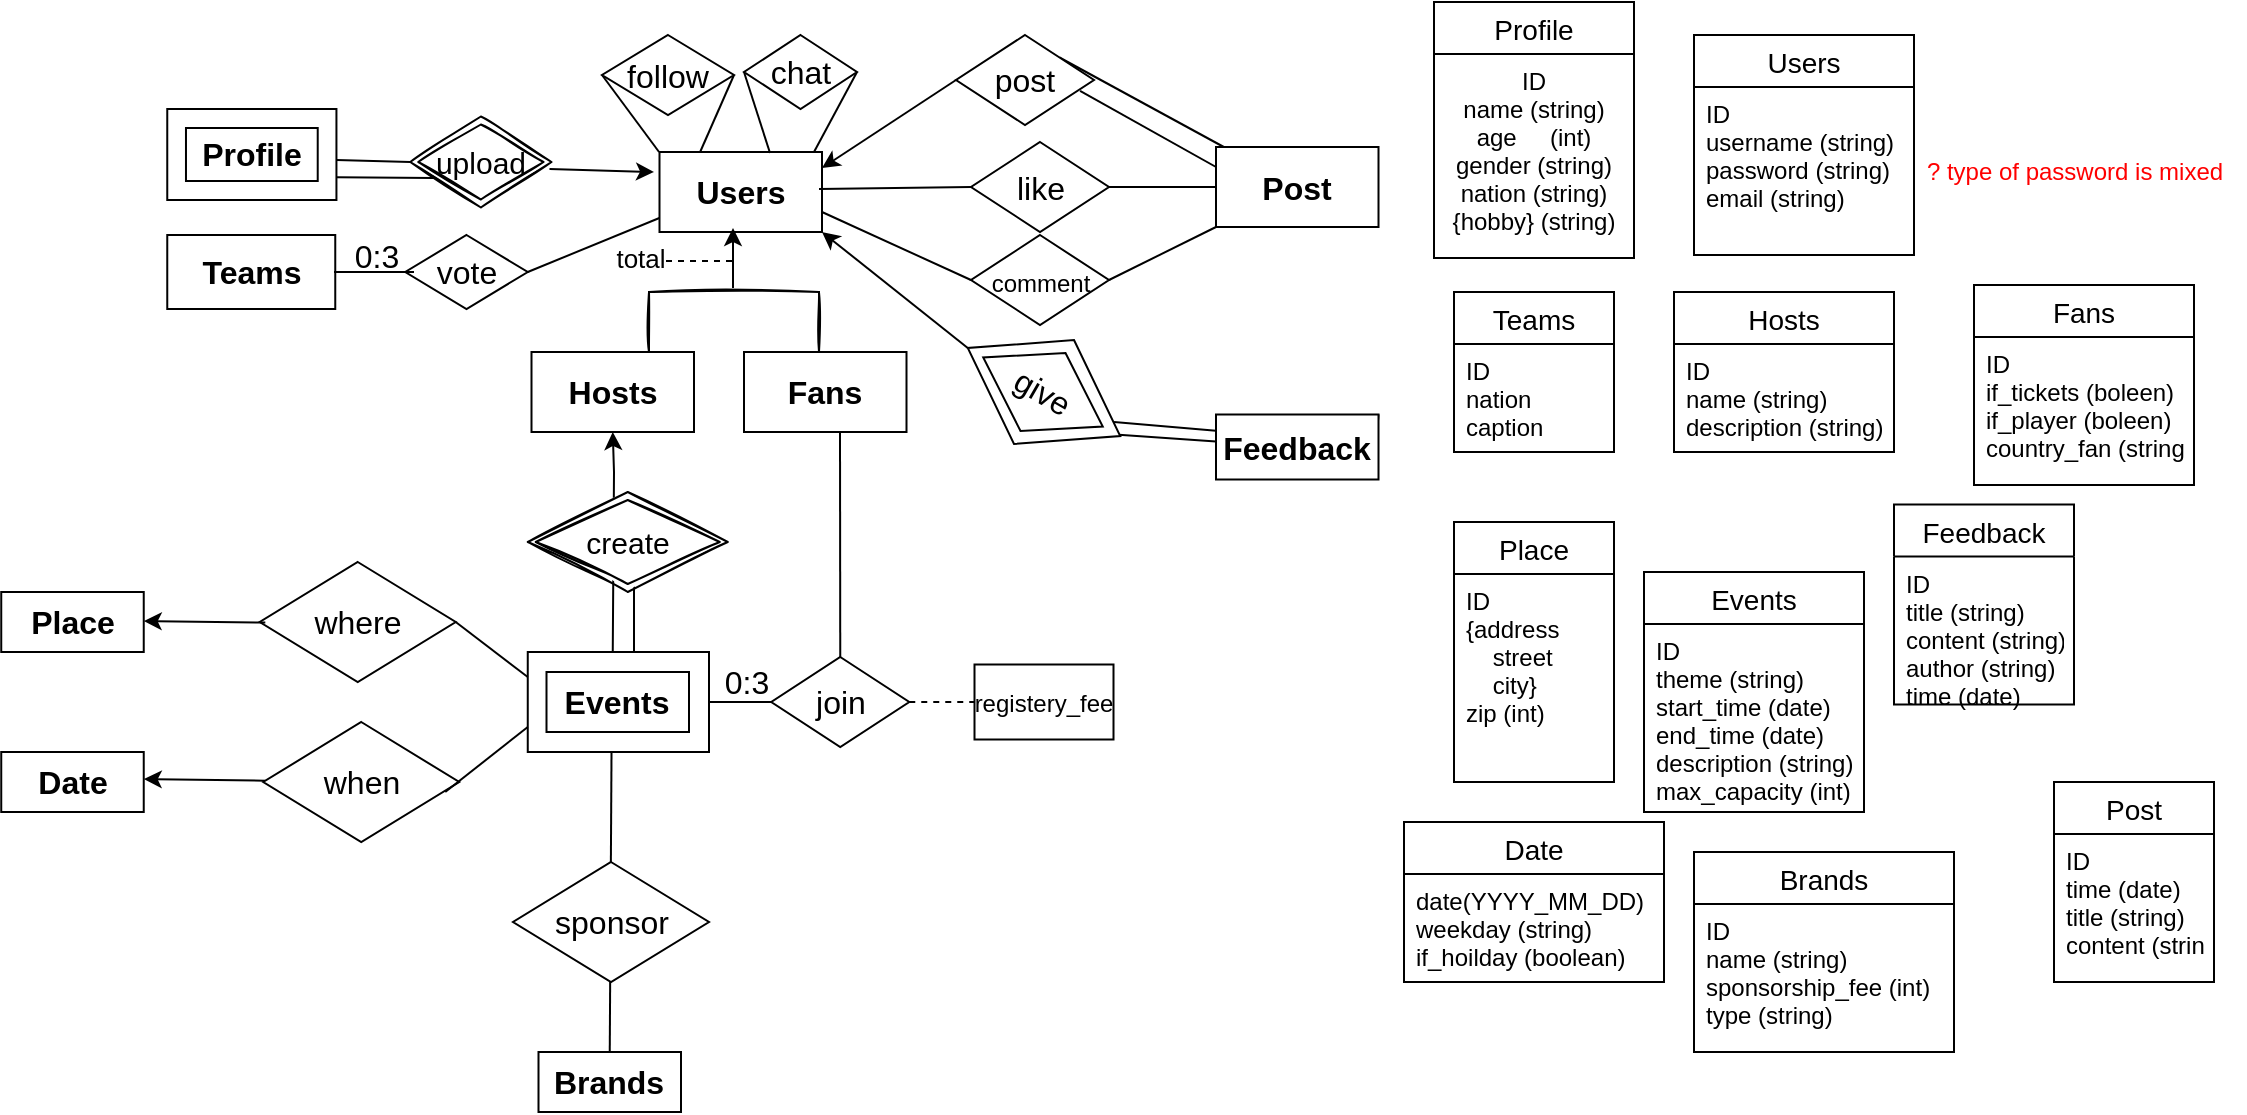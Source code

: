 <mxfile version="20.3.2" type="github">
  <diagram id="R2lEEEUBdFMjLlhIrx00" name="Page-1">
    <mxGraphModel dx="2457" dy="1591" grid="1" gridSize="10" guides="1" tooltips="1" connect="1" arrows="1" fold="1" page="1" pageScale="1" pageWidth="850" pageHeight="1100" math="0" shadow="0" extFonts="Permanent Marker^https://fonts.googleapis.com/css?family=Permanent+Marker">
      <root>
        <mxCell id="0" />
        <mxCell id="1" parent="0" />
        <mxCell id="sm-JpirICVqM3WR0F_5m-149" value="" style="endArrow=none;html=1;rounded=0;fontSize=16;exitX=0.934;exitY=0.536;exitDx=0;exitDy=0;exitPerimeter=0;" edge="1" parent="1" source="sm-JpirICVqM3WR0F_5m-153" target="sm-JpirICVqM3WR0F_5m-120">
          <mxGeometry width="50" height="50" relative="1" as="geometry">
            <mxPoint x="-1065.75" y="-185" as="sourcePoint" />
            <mxPoint x="-971.25" y="-183.75" as="targetPoint" />
          </mxGeometry>
        </mxCell>
        <mxCell id="sm-JpirICVqM3WR0F_5m-163" value="" style="endArrow=none;html=1;rounded=0;fontSize=16;entryX=0;entryY=0.75;entryDx=0;entryDy=0;exitX=0.5;exitY=0;exitDx=0;exitDy=0;" edge="1" parent="1" source="sm-JpirICVqM3WR0F_5m-106">
          <mxGeometry width="50" height="50" relative="1" as="geometry">
            <mxPoint x="-1382.5" y="-17.5" as="sourcePoint" />
            <mxPoint x="-1341.24" y="-50" as="targetPoint" />
          </mxGeometry>
        </mxCell>
        <mxCell id="sm-JpirICVqM3WR0F_5m-161" value="" style="endArrow=classic;html=1;rounded=0;fontSize=16;entryX=0.5;entryY=1;entryDx=0;entryDy=0;" edge="1" parent="1" source="sm-JpirICVqM3WR0F_5m-99">
          <mxGeometry width="50" height="50" relative="1" as="geometry">
            <mxPoint x="-1513.655" y="-33.567" as="sourcePoint" />
            <mxPoint x="-1575.135" y="-36.44" as="targetPoint" />
          </mxGeometry>
        </mxCell>
        <mxCell id="sm-JpirICVqM3WR0F_5m-157" value="" style="endArrow=none;html=1;rounded=0;fontSize=16;entryX=0.5;entryY=0;entryDx=0;entryDy=0;" edge="1" parent="1" target="sm-JpirICVqM3WR0F_5m-97">
          <mxGeometry width="50" height="50" relative="1" as="geometry">
            <mxPoint x="-1227" y="-212" as="sourcePoint" />
            <mxPoint x="-1229.503" y="-130.0" as="targetPoint" />
          </mxGeometry>
        </mxCell>
        <mxCell id="sm-JpirICVqM3WR0F_5m-156" value="" style="endArrow=none;html=1;rounded=0;fontSize=16;" edge="1" parent="1" source="sm-JpirICVqM3WR0F_5m-95">
          <mxGeometry width="50" height="50" relative="1" as="geometry">
            <mxPoint x="-1293.5" y="-80" as="sourcePoint" />
            <mxPoint x="-1240" y="-75" as="targetPoint" />
          </mxGeometry>
        </mxCell>
        <mxCell id="sm-JpirICVqM3WR0F_5m-155" value="" style="endArrow=none;html=1;rounded=0;fontSize=16;entryX=0.614;entryY=1.083;entryDx=0;entryDy=0;entryPerimeter=0;" edge="1" parent="1" target="sm-JpirICVqM3WR0F_5m-95">
          <mxGeometry width="50" height="50" relative="1" as="geometry">
            <mxPoint x="-1330" y="-140" as="sourcePoint" />
            <mxPoint x="-1249.25" y="-180" as="targetPoint" />
          </mxGeometry>
        </mxCell>
        <mxCell id="sm-JpirICVqM3WR0F_5m-154" value="" style="endArrow=classic;html=1;rounded=0;fontSize=16;exitX=0.469;exitY=0;exitDx=0;exitDy=0;entryX=0.5;entryY=1;entryDx=0;entryDy=0;exitPerimeter=0;" edge="1" parent="1" source="sm-JpirICVqM3WR0F_5m-96" target="sm-JpirICVqM3WR0F_5m-92">
          <mxGeometry width="50" height="50" relative="1" as="geometry">
            <mxPoint x="-1236" y="-117.5" as="sourcePoint" />
            <mxPoint x="-1349" y="-210" as="targetPoint" />
            <Array as="points">
              <mxPoint x="-1340" y="-190" />
            </Array>
          </mxGeometry>
        </mxCell>
        <mxCell id="sm-JpirICVqM3WR0F_5m-152" value="" style="endArrow=classic;html=1;rounded=0;fontSize=16;exitX=0;exitY=0.5;exitDx=0;exitDy=0;entryX=1;entryY=1;entryDx=0;entryDy=0;" edge="1" parent="1" source="sm-JpirICVqM3WR0F_5m-153" target="sm-JpirICVqM3WR0F_5m-85">
          <mxGeometry width="50" height="50" relative="1" as="geometry">
            <mxPoint x="-1120" y="-217" as="sourcePoint" />
            <mxPoint x="-1240" y="-310" as="targetPoint" />
          </mxGeometry>
        </mxCell>
        <mxCell id="sm-JpirICVqM3WR0F_5m-151" value="" style="endArrow=none;html=1;rounded=0;fontSize=16;entryX=0;entryY=0.25;entryDx=0;entryDy=0;exitX=1;exitY=0;exitDx=0;exitDy=0;startArrow=none;" edge="1" parent="1" source="sm-JpirICVqM3WR0F_5m-120">
          <mxGeometry width="50" height="50" relative="1" as="geometry">
            <mxPoint x="-1054.5" y="-190" as="sourcePoint" />
            <mxPoint x="-960" y="-188.75" as="targetPoint" />
          </mxGeometry>
        </mxCell>
        <mxCell id="sm-JpirICVqM3WR0F_5m-153" value="" style="shape=rhombus;perimeter=rhombusPerimeter;whiteSpace=wrap;html=1;align=center;fontSize=16;rotation=30;" vertex="1" parent="1">
          <mxGeometry x="-1169" y="-260" width="88" height="60" as="geometry" />
        </mxCell>
        <mxCell id="sm-JpirICVqM3WR0F_5m-147" value="" style="endArrow=none;html=1;rounded=0;fontSize=16;entryX=0;entryY=1;entryDx=0;entryDy=0;exitX=1;exitY=0.5;exitDx=0;exitDy=0;" edge="1" parent="1" source="sm-JpirICVqM3WR0F_5m-118" target="sm-JpirICVqM3WR0F_5m-114">
          <mxGeometry width="50" height="50" relative="1" as="geometry">
            <mxPoint x="-1060" y="-270" as="sourcePoint" />
            <mxPoint x="-930" y="-237.5" as="targetPoint" />
          </mxGeometry>
        </mxCell>
        <mxCell id="sm-JpirICVqM3WR0F_5m-139" value="" style="endArrow=none;html=1;rounded=0;fontSize=16;exitX=1;exitY=0;exitDx=0;exitDy=0;" edge="1" parent="1" source="sm-JpirICVqM3WR0F_5m-116" target="sm-JpirICVqM3WR0F_5m-114">
          <mxGeometry width="50" height="50" relative="1" as="geometry">
            <mxPoint x="-1010.0" y="-420" as="sourcePoint" />
            <mxPoint x="-936.88" y="-450" as="targetPoint" />
          </mxGeometry>
        </mxCell>
        <mxCell id="sm-JpirICVqM3WR0F_5m-140" value="" style="endArrow=none;html=1;rounded=0;fontSize=16;entryX=0;entryY=0.25;entryDx=0;entryDy=0;exitX=0.899;exitY=0.622;exitDx=0;exitDy=0;exitPerimeter=0;" edge="1" parent="1" source="sm-JpirICVqM3WR0F_5m-116" target="sm-JpirICVqM3WR0F_5m-114">
          <mxGeometry width="50" height="50" relative="1" as="geometry">
            <mxPoint x="-1060" y="-380" as="sourcePoint" />
            <mxPoint x="-935.525" y="-320.99" as="targetPoint" />
          </mxGeometry>
        </mxCell>
        <mxCell id="sm-JpirICVqM3WR0F_5m-127" value="" style="endArrow=none;html=1;rounded=0;exitX=1;exitY=0.5;exitDx=0;exitDy=0;entryX=0.25;entryY=0;entryDx=0;entryDy=0;" edge="1" parent="1" source="sm-JpirICVqM3WR0F_5m-115" target="sm-JpirICVqM3WR0F_5m-85">
          <mxGeometry relative="1" as="geometry">
            <mxPoint x="-1336" y="-392" as="sourcePoint" />
            <mxPoint x="-1290" y="-340" as="targetPoint" />
            <Array as="points" />
          </mxGeometry>
        </mxCell>
        <mxCell id="sm-JpirICVqM3WR0F_5m-123" value="" style="endArrow=none;html=1;rounded=0;fontSize=16;exitX=1;exitY=0.5;exitDx=0;exitDy=0;" edge="1" parent="1" source="sm-JpirICVqM3WR0F_5m-110">
          <mxGeometry width="50" height="50" relative="1" as="geometry">
            <mxPoint x="-1400" y="-290" as="sourcePoint" />
            <mxPoint x="-1310" y="-320" as="targetPoint" />
          </mxGeometry>
        </mxCell>
        <mxCell id="sm-JpirICVqM3WR0F_5m-112" value="" style="rounded=0;whiteSpace=wrap;html=1;" vertex="1" parent="1">
          <mxGeometry x="-1563.37" y="-371.5" width="84.59" height="45.5" as="geometry" />
        </mxCell>
        <mxCell id="sm-JpirICVqM3WR0F_5m-96" value="" style="rounded=0;whiteSpace=wrap;html=1;" vertex="1" parent="1">
          <mxGeometry x="-1383.12" y="-100" width="90.62" height="50" as="geometry" />
        </mxCell>
        <mxCell id="sm-JpirICVqM3WR0F_5m-69" value="" style="resizable=0;html=1;align=right;verticalAlign=bottom;rounded=0;glass=0;sketch=1;fontSize=17;" connectable="0" vertex="1" parent="1">
          <mxGeometry x="-1332.0" y="-296.996" as="geometry" />
        </mxCell>
        <mxCell id="sm-JpirICVqM3WR0F_5m-84" value="" style="endArrow=none;html=1;rounded=0;entryX=0.917;entryY=0;entryDx=0;entryDy=0;entryPerimeter=0;exitX=0;exitY=0.5;exitDx=0;exitDy=0;" edge="1" parent="1" source="sm-JpirICVqM3WR0F_5m-115">
          <mxGeometry relative="1" as="geometry">
            <mxPoint x="-1317.5" y="-409.5" as="sourcePoint" />
            <mxPoint x="-1317.47" y="-350" as="targetPoint" />
          </mxGeometry>
        </mxCell>
        <mxCell id="sm-JpirICVqM3WR0F_5m-85" value="&lt;font style=&quot;font-size: 16px;&quot;&gt;&lt;b&gt;Users&lt;/b&gt;&lt;/font&gt;" style="rounded=0;whiteSpace=wrap;html=1;" vertex="1" parent="1">
          <mxGeometry x="-1317.25" y="-350" width="81.25" height="40" as="geometry" />
        </mxCell>
        <mxCell id="sm-JpirICVqM3WR0F_5m-87" value="" style="endArrow=none;html=1;rounded=0;entryX=0.68;entryY=0.013;entryDx=0;entryDy=0;startArrow=none;exitX=0;exitY=0.5;exitDx=0;exitDy=0;entryPerimeter=0;" edge="1" parent="1" source="sm-JpirICVqM3WR0F_5m-109" target="sm-JpirICVqM3WR0F_5m-85">
          <mxGeometry relative="1" as="geometry">
            <mxPoint x="-1237.5" y="-409.5" as="sourcePoint" />
            <mxPoint x="-1237.47" y="-350" as="targetPoint" />
          </mxGeometry>
        </mxCell>
        <mxCell id="sm-JpirICVqM3WR0F_5m-88" value="" style="shape=partialRectangle;whiteSpace=wrap;html=1;bottom=1;right=1;left=1;top=0;fillColor=none;routingCenterX=-0.5;rounded=0;glass=0;sketch=1;fontSize=12;rotation=-180;" vertex="1" parent="1">
          <mxGeometry x="-1322.5" y="-280" width="85" height="30" as="geometry" />
        </mxCell>
        <mxCell id="sm-JpirICVqM3WR0F_5m-91" value="" style="endArrow=classic;html=1;rounded=0;fontSize=16;" edge="1" parent="1">
          <mxGeometry width="50" height="50" relative="1" as="geometry">
            <mxPoint x="-1280.5" y="-282" as="sourcePoint" />
            <mxPoint x="-1280.5" y="-312" as="targetPoint" />
          </mxGeometry>
        </mxCell>
        <mxCell id="sm-JpirICVqM3WR0F_5m-92" value="&lt;font style=&quot;font-size: 16px;&quot;&gt;&lt;b&gt;Hosts&lt;/b&gt;&lt;/font&gt;" style="rounded=0;whiteSpace=wrap;html=1;" vertex="1" parent="1">
          <mxGeometry x="-1381.25" y="-250" width="81.25" height="40" as="geometry" />
        </mxCell>
        <mxCell id="sm-JpirICVqM3WR0F_5m-93" value="&lt;font style=&quot;font-size: 16px;&quot;&gt;&lt;b&gt;Fans&lt;/b&gt;&lt;/font&gt;" style="rounded=0;whiteSpace=wrap;html=1;" vertex="1" parent="1">
          <mxGeometry x="-1275" y="-250" width="81.25" height="40" as="geometry" />
        </mxCell>
        <mxCell id="sm-JpirICVqM3WR0F_5m-94" value="create" style="shape=rhombus;double=1;perimeter=rhombusPerimeter;whiteSpace=wrap;html=1;align=center;rounded=0;glass=0;sketch=1;fontSize=15;" vertex="1" parent="1">
          <mxGeometry x="-1383.12" y="-180" width="100" height="50" as="geometry" />
        </mxCell>
        <mxCell id="sm-JpirICVqM3WR0F_5m-95" value="&lt;font style=&quot;font-size: 16px;&quot;&gt;&lt;b&gt;Events&lt;/b&gt;&lt;/font&gt;" style="rounded=0;whiteSpace=wrap;html=1;" vertex="1" parent="1">
          <mxGeometry x="-1373.75" y="-90" width="71.25" height="30" as="geometry" />
        </mxCell>
        <mxCell id="sm-JpirICVqM3WR0F_5m-97" value="join" style="shape=rhombus;perimeter=rhombusPerimeter;whiteSpace=wrap;html=1;align=center;fontSize=16;" vertex="1" parent="1">
          <mxGeometry x="-1261.37" y="-97.5" width="69" height="45" as="geometry" />
        </mxCell>
        <mxCell id="sm-JpirICVqM3WR0F_5m-99" value="when" style="shape=rhombus;perimeter=rhombusPerimeter;whiteSpace=wrap;html=1;align=center;fontSize=16;" vertex="1" parent="1">
          <mxGeometry x="-1515.38" y="-65" width="98" height="60" as="geometry" />
        </mxCell>
        <mxCell id="sm-JpirICVqM3WR0F_5m-100" value="where&lt;span style=&quot;color: rgba(0, 0, 0, 0); font-family: monospace; font-size: 0px; text-align: start;&quot;&gt;%3CmxGraphModel%3E%3Croot%3E%3CmxCell%20id%3D%220%22%2F%3E%3CmxCell%20id%3D%221%22%20parent%3D%220%22%2F%3E%3CmxCell%20id%3D%222%22%20value%3D%22%26lt%3Bfont%20style%3D%26quot%3Bfont-size%3A%2016px%3B%26quot%3B%26gt%3B%26lt%3Bb%26gt%3BHosts%26lt%3B%2Fb%26gt%3B%26lt%3B%2Ffont%26gt%3B%22%20style%3D%22rounded%3D0%3BwhiteSpace%3Dwrap%3Bhtml%3D1%3B%22%20vertex%3D%221%22%20parent%3D%221%22%3E%3CmxGeometry%20x%3D%22-1381.25%22%20y%3D%22-250%22%20width%3D%2281.25%22%20height%3D%2240%22%20as%3D%22geometry%22%2F%3E%3C%2FmxCell%3E%3C%2Froot%3E%3C%2FmxGraphModel%3E&lt;/span&gt;" style="shape=rhombus;perimeter=rhombusPerimeter;whiteSpace=wrap;html=1;align=center;fontSize=16;" vertex="1" parent="1">
          <mxGeometry x="-1517.13" y="-145" width="98" height="60" as="geometry" />
        </mxCell>
        <mxCell id="sm-JpirICVqM3WR0F_5m-101" value="&lt;font style=&quot;font-size: 16px;&quot;&gt;&lt;b&gt;Place&lt;/b&gt;&lt;/font&gt;" style="rounded=0;whiteSpace=wrap;html=1;" vertex="1" parent="1">
          <mxGeometry x="-1646.38" y="-130" width="71.25" height="30" as="geometry" />
        </mxCell>
        <mxCell id="sm-JpirICVqM3WR0F_5m-102" value="&lt;span style=&quot;font-size: 16px;&quot;&gt;&lt;b&gt;Date&lt;/b&gt;&lt;/span&gt;" style="rounded=0;whiteSpace=wrap;html=1;" vertex="1" parent="1">
          <mxGeometry x="-1646.38" y="-50" width="71.25" height="30" as="geometry" />
        </mxCell>
        <mxCell id="sm-JpirICVqM3WR0F_5m-105" value="sponsor" style="shape=rhombus;perimeter=rhombusPerimeter;whiteSpace=wrap;html=1;align=center;fontSize=16;" vertex="1" parent="1">
          <mxGeometry x="-1390.5" y="5" width="98" height="60" as="geometry" />
        </mxCell>
        <mxCell id="sm-JpirICVqM3WR0F_5m-106" value="&lt;span style=&quot;font-size: 16px;&quot;&gt;&lt;b&gt;Brands&lt;/b&gt;&lt;/span&gt;" style="rounded=0;whiteSpace=wrap;html=1;" vertex="1" parent="1">
          <mxGeometry x="-1377.75" y="100" width="71.25" height="30" as="geometry" />
        </mxCell>
        <mxCell id="sm-JpirICVqM3WR0F_5m-107" value="0:3" style="text;html=1;align=center;verticalAlign=middle;resizable=0;points=[];autosize=1;strokeColor=none;fillColor=none;fontSize=16;" vertex="1" parent="1">
          <mxGeometry x="-1299.5" y="-100" width="50" height="30" as="geometry" />
        </mxCell>
        <mxCell id="sm-JpirICVqM3WR0F_5m-108" value="upload" style="shape=rhombus;double=1;perimeter=rhombusPerimeter;whiteSpace=wrap;html=1;align=center;rounded=0;glass=0;sketch=1;fontSize=15;" vertex="1" parent="1">
          <mxGeometry x="-1441.87" y="-367.75" width="70.62" height="45.5" as="geometry" />
        </mxCell>
        <mxCell id="sm-JpirICVqM3WR0F_5m-110" value="vote" style="shape=rhombus;perimeter=rhombusPerimeter;whiteSpace=wrap;html=1;align=center;fontSize=16;" vertex="1" parent="1">
          <mxGeometry x="-1444.37" y="-308.5" width="61.25" height="37" as="geometry" />
        </mxCell>
        <mxCell id="sm-JpirICVqM3WR0F_5m-111" value="&lt;span style=&quot;font-size: 16px;&quot;&gt;&lt;b&gt;Profile&lt;/b&gt;&lt;/span&gt;" style="rounded=0;whiteSpace=wrap;html=1;" vertex="1" parent="1">
          <mxGeometry x="-1554.01" y="-362" width="65.87" height="26.5" as="geometry" />
        </mxCell>
        <mxCell id="sm-JpirICVqM3WR0F_5m-113" value="&lt;font size=&quot;1&quot; style=&quot;&quot;&gt;&lt;b style=&quot;font-size: 16px;&quot;&gt;Teams&lt;/b&gt;&lt;/font&gt;" style="rounded=0;whiteSpace=wrap;html=1;" vertex="1" parent="1">
          <mxGeometry x="-1563.37" y="-308.5" width="84" height="37" as="geometry" />
        </mxCell>
        <mxCell id="sm-JpirICVqM3WR0F_5m-114" value="&lt;font style=&quot;font-size: 16px;&quot;&gt;&lt;b&gt;Post&lt;/b&gt;&lt;/font&gt;" style="rounded=0;whiteSpace=wrap;html=1;" vertex="1" parent="1">
          <mxGeometry x="-1039" y="-352.5" width="81.25" height="40" as="geometry" />
        </mxCell>
        <mxCell id="sm-JpirICVqM3WR0F_5m-115" value="follow" style="shape=rhombus;perimeter=rhombusPerimeter;whiteSpace=wrap;html=1;align=center;fontSize=16;" vertex="1" parent="1">
          <mxGeometry x="-1346" y="-408.5" width="66" height="40" as="geometry" />
        </mxCell>
        <mxCell id="sm-JpirICVqM3WR0F_5m-116" value="post" style="shape=rhombus;perimeter=rhombusPerimeter;whiteSpace=wrap;html=1;align=center;fontSize=16;" vertex="1" parent="1">
          <mxGeometry x="-1169" y="-408.5" width="69" height="45" as="geometry" />
        </mxCell>
        <mxCell id="sm-JpirICVqM3WR0F_5m-117" value="like" style="shape=rhombus;perimeter=rhombusPerimeter;whiteSpace=wrap;html=1;align=center;fontSize=16;" vertex="1" parent="1">
          <mxGeometry x="-1161.5" y="-355" width="69" height="45" as="geometry" />
        </mxCell>
        <mxCell id="sm-JpirICVqM3WR0F_5m-118" value="&lt;font style=&quot;font-size: 12px;&quot;&gt;comment&lt;/font&gt;" style="shape=rhombus;perimeter=rhombusPerimeter;whiteSpace=wrap;html=1;align=center;fontSize=16;" vertex="1" parent="1">
          <mxGeometry x="-1161.5" y="-308.5" width="69" height="45" as="geometry" />
        </mxCell>
        <mxCell id="sm-JpirICVqM3WR0F_5m-119" value="give" style="shape=rhombus;perimeter=rhombusPerimeter;whiteSpace=wrap;html=1;align=center;fontSize=16;rotation=30;" vertex="1" parent="1">
          <mxGeometry x="-1160" y="-252.5" width="69" height="45" as="geometry" />
        </mxCell>
        <mxCell id="sm-JpirICVqM3WR0F_5m-122" value="0:3" style="text;html=1;align=center;verticalAlign=middle;resizable=0;points=[];autosize=1;strokeColor=none;fillColor=none;fontSize=16;" vertex="1" parent="1">
          <mxGeometry x="-1484.37" y="-313.5" width="50" height="30" as="geometry" />
        </mxCell>
        <mxCell id="sm-JpirICVqM3WR0F_5m-125" value="" style="endArrow=none;html=1;rounded=0;fontSize=16;exitX=1;exitY=0.5;exitDx=0;exitDy=0;" edge="1" parent="1" source="sm-JpirICVqM3WR0F_5m-109">
          <mxGeometry width="50" height="50" relative="1" as="geometry">
            <mxPoint x="-1393" y="-273.5" as="sourcePoint" />
            <mxPoint x="-1240" y="-350" as="targetPoint" />
          </mxGeometry>
        </mxCell>
        <mxCell id="sm-JpirICVqM3WR0F_5m-109" value="chat&lt;span style=&quot;color: rgba(0, 0, 0, 0); font-family: monospace; font-size: 0px; text-align: start;&quot;&gt;%3CmxGraphModel%3E%3Croot%3E%3CmxCell%20id%3D%220%22%2F%3E%3CmxCell%20id%3D%221%22%20parent%3D%220%22%2F%3E%3CmxCell%20id%3D%222%22%20value%3D%22where%26lt%3Bspan%20style%3D%26quot%3Bcolor%3A%20rgba(0%2C%200%2C%200%2C%200)%3B%20font-family%3A%20monospace%3B%20font-size%3A%200px%3B%20text-align%3A%20start%3B%26quot%3B%26gt%3B%253CmxGraphModel%253E%253Croot%253E%253CmxCell%2520id%253D%25220%2522%252F%253E%253CmxCell%2520id%253D%25221%2522%2520parent%253D%25220%2522%252F%253E%253CmxCell%2520id%253D%25222%2522%2520value%253D%2522%2526lt%253Bfont%2520style%253D%2526quot%253Bfont-size%253A%252016px%253B%2526quot%253B%2526gt%253B%2526lt%253Bb%2526gt%253BHosts%2526lt%253B%252Fb%2526gt%253B%2526lt%253B%252Ffont%2526gt%253B%2522%2520style%253D%2522rounded%253D0%253BwhiteSpace%253Dwrap%253Bhtml%253D1%253B%2522%2520vertex%253D%25221%2522%2520parent%253D%25221%2522%253E%253CmxGeometry%2520x%253D%2522-1381.25%2522%2520y%253D%2522-250%2522%2520width%253D%252281.25%2522%2520height%253D%252240%2522%2520as%253D%2522geometry%2522%252F%253E%253C%252FmxCell%253E%253C%252Froot%253E%253C%252FmxGraphModel%253E%26lt%3B%2Fspan%26gt%3B%22%20style%3D%22shape%3Drhombus%3Bperimeter%3DrhombusPerimeter%3BwhiteSpace%3Dwrap%3Bhtml%3D1%3Balign%3Dcenter%3BfontSize%3D16%3B%22%20vertex%3D%221%22%20parent%3D%221%22%3E%3CmxGeometry%20x%3D%22-1532.75%22%20y%3D%22-110%22%20width%3D%2298%22%20height%3D%2260%22%20as%3D%22geometry%22%2F%3E%3C%2FmxCell%3E%3C%2Froot%3E%3C%2FmxGraphModel%3E&lt;/span&gt;" style="shape=rhombus;perimeter=rhombusPerimeter;whiteSpace=wrap;html=1;align=center;fontSize=16;" vertex="1" parent="1">
          <mxGeometry x="-1275" y="-408.5" width="56.5" height="37" as="geometry" />
        </mxCell>
        <mxCell id="sm-JpirICVqM3WR0F_5m-131" value="" style="endArrow=none;html=1;rounded=0;fontSize=16;" edge="1" parent="1">
          <mxGeometry width="50" height="50" relative="1" as="geometry">
            <mxPoint x="-1440" y="-290" as="sourcePoint" />
            <mxPoint x="-1480" y="-290" as="targetPoint" />
          </mxGeometry>
        </mxCell>
        <mxCell id="sm-JpirICVqM3WR0F_5m-133" value="" style="endArrow=none;html=1;rounded=0;fontSize=16;exitX=1;exitY=0.5;exitDx=0;exitDy=0;entryX=0;entryY=0.5;entryDx=0;entryDy=0;" edge="1" parent="1" target="sm-JpirICVqM3WR0F_5m-108">
          <mxGeometry width="50" height="50" relative="1" as="geometry">
            <mxPoint x="-1478.78" y="-346" as="sourcePoint" />
            <mxPoint x="-1413.16" y="-345.5" as="targetPoint" />
          </mxGeometry>
        </mxCell>
        <mxCell id="sm-JpirICVqM3WR0F_5m-134" value="" style="endArrow=none;html=1;rounded=0;fontSize=16;exitX=1;exitY=0.75;exitDx=0;exitDy=0;" edge="1" parent="1" source="sm-JpirICVqM3WR0F_5m-112">
          <mxGeometry width="50" height="50" relative="1" as="geometry">
            <mxPoint x="-1468.78" y="-336" as="sourcePoint" />
            <mxPoint x="-1430" y="-337" as="targetPoint" />
          </mxGeometry>
        </mxCell>
        <mxCell id="sm-JpirICVqM3WR0F_5m-135" value="" style="endArrow=classic;html=1;rounded=0;fontSize=16;" edge="1" parent="1">
          <mxGeometry width="50" height="50" relative="1" as="geometry">
            <mxPoint x="-1372.25" y="-341.5" as="sourcePoint" />
            <mxPoint x="-1320" y="-340" as="targetPoint" />
          </mxGeometry>
        </mxCell>
        <mxCell id="sm-JpirICVqM3WR0F_5m-136" value="" style="endArrow=none;dashed=1;html=1;rounded=0;fontSize=16;" edge="1" parent="1">
          <mxGeometry width="50" height="50" relative="1" as="geometry">
            <mxPoint x="-1314" y="-295.5" as="sourcePoint" />
            <mxPoint x="-1279" y="-295.5" as="targetPoint" />
          </mxGeometry>
        </mxCell>
        <mxCell id="sm-JpirICVqM3WR0F_5m-137" value="&lt;font style=&quot;font-size: 13px;&quot;&gt;total&lt;/font&gt;" style="text;html=1;align=center;verticalAlign=middle;resizable=0;points=[];autosize=1;strokeColor=none;fillColor=none;fontSize=16;" vertex="1" parent="1">
          <mxGeometry x="-1352.5" y="-313.5" width="50" height="30" as="geometry" />
        </mxCell>
        <mxCell id="sm-JpirICVqM3WR0F_5m-138" value="" style="endArrow=classic;html=1;rounded=0;fontSize=16;exitX=0;exitY=0.5;exitDx=0;exitDy=0;" edge="1" parent="1" source="sm-JpirICVqM3WR0F_5m-116">
          <mxGeometry width="50" height="50" relative="1" as="geometry">
            <mxPoint x="-1236" y="-312" as="sourcePoint" />
            <mxPoint x="-1236" y="-342" as="targetPoint" />
          </mxGeometry>
        </mxCell>
        <mxCell id="sm-JpirICVqM3WR0F_5m-141" value="" style="endArrow=none;html=1;rounded=0;fontSize=16;exitX=1;exitY=0.5;exitDx=0;exitDy=0;entryX=0;entryY=0.5;entryDx=0;entryDy=0;" edge="1" parent="1" target="sm-JpirICVqM3WR0F_5m-117">
          <mxGeometry width="50" height="50" relative="1" as="geometry">
            <mxPoint x="-1237.5" y="-331.5" as="sourcePoint" />
            <mxPoint x="-1124.525" y="-275.98" as="targetPoint" />
          </mxGeometry>
        </mxCell>
        <mxCell id="sm-JpirICVqM3WR0F_5m-142" value="" style="endArrow=none;html=1;rounded=0;fontSize=16;exitX=1;exitY=0.5;exitDx=0;exitDy=0;entryX=0;entryY=0.5;entryDx=0;entryDy=0;" edge="1" parent="1" source="sm-JpirICVqM3WR0F_5m-117" target="sm-JpirICVqM3WR0F_5m-114">
          <mxGeometry width="50" height="50" relative="1" as="geometry">
            <mxPoint x="-1001" y="-354" as="sourcePoint" />
            <mxPoint x="-833.5" y="-376.5" as="targetPoint" />
          </mxGeometry>
        </mxCell>
        <mxCell id="sm-JpirICVqM3WR0F_5m-146" value="" style="endArrow=none;html=1;rounded=0;fontSize=16;exitX=1;exitY=0.75;exitDx=0;exitDy=0;entryX=0;entryY=0.5;entryDx=0;entryDy=0;" edge="1" parent="1" source="sm-JpirICVqM3WR0F_5m-85" target="sm-JpirICVqM3WR0F_5m-118">
          <mxGeometry width="50" height="50" relative="1" as="geometry">
            <mxPoint x="-1236" y="-315" as="sourcePoint" />
            <mxPoint x="-1120" y="-270" as="targetPoint" />
          </mxGeometry>
        </mxCell>
        <mxCell id="sm-JpirICVqM3WR0F_5m-158" value="" style="endArrow=none;html=1;rounded=0;fontSize=16;entryX=0;entryY=0.25;entryDx=0;entryDy=0;exitX=1;exitY=0.5;exitDx=0;exitDy=0;" edge="1" parent="1" source="sm-JpirICVqM3WR0F_5m-100" target="sm-JpirICVqM3WR0F_5m-96">
          <mxGeometry width="50" height="50" relative="1" as="geometry">
            <mxPoint x="-1419.13" y="-119.5" as="sourcePoint" />
            <mxPoint x="-1382.5" y="-77.5" as="targetPoint" />
          </mxGeometry>
        </mxCell>
        <mxCell id="sm-JpirICVqM3WR0F_5m-159" value="" style="endArrow=none;html=1;rounded=0;fontSize=16;entryX=0;entryY=0.75;entryDx=0;entryDy=0;" edge="1" parent="1" target="sm-JpirICVqM3WR0F_5m-96">
          <mxGeometry width="50" height="50" relative="1" as="geometry">
            <mxPoint x="-1424.38" y="-30" as="sourcePoint" />
            <mxPoint x="-1382.5" y="-52.5" as="targetPoint" />
          </mxGeometry>
        </mxCell>
        <mxCell id="sm-JpirICVqM3WR0F_5m-162" value="" style="endArrow=classic;html=1;rounded=0;fontSize=16;entryX=0.5;entryY=1;entryDx=0;entryDy=0;" edge="1" parent="1">
          <mxGeometry width="50" height="50" relative="1" as="geometry">
            <mxPoint x="-1514.343" y="-114.695" as="sourcePoint" />
            <mxPoint x="-1575.135" y="-115.5" as="targetPoint" />
          </mxGeometry>
        </mxCell>
        <mxCell id="sm-JpirICVqM3WR0F_5m-120" value="&lt;font style=&quot;font-size: 16px;&quot;&gt;&lt;b&gt;Feedback&lt;/b&gt;&lt;/font&gt;" style="rounded=0;whiteSpace=wrap;html=1;" vertex="1" parent="1">
          <mxGeometry x="-1039" y="-218.75" width="81.25" height="32.5" as="geometry" />
        </mxCell>
        <mxCell id="sm-JpirICVqM3WR0F_5m-214" value="" style="endArrow=none;html=1;rounded=0;fontSize=16;entryX=0;entryY=0.25;entryDx=0;entryDy=0;exitX=0.93;exitY=0.425;exitDx=0;exitDy=0;exitPerimeter=0;" edge="1" parent="1" source="sm-JpirICVqM3WR0F_5m-153" target="sm-JpirICVqM3WR0F_5m-120">
          <mxGeometry width="50" height="50" relative="1" as="geometry">
            <mxPoint x="-1054.5" y="-190" as="sourcePoint" />
            <mxPoint x="-960" y="-188.75" as="targetPoint" />
          </mxGeometry>
        </mxCell>
        <mxCell id="sm-JpirICVqM3WR0F_5m-217" value="Users" style="swimlane;fontStyle=0;childLayout=stackLayout;horizontal=1;startSize=26;horizontalStack=0;resizeParent=1;resizeParentMax=0;resizeLast=0;collapsible=1;marginBottom=0;align=center;fontSize=14;" vertex="1" parent="1">
          <mxGeometry x="-800" y="-408.5" width="110" height="110" as="geometry" />
        </mxCell>
        <mxCell id="sm-JpirICVqM3WR0F_5m-220" value="ID&#xa;username (string)&#xa;password (string)&#xa;email (string)&#xa;&#xa;&#xa;&#xa;&#xa;" style="text;strokeColor=none;fillColor=none;spacingLeft=4;spacingRight=4;overflow=hidden;rotatable=0;points=[[0,0.5],[1,0.5]];portConstraint=eastwest;fontSize=12;" vertex="1" parent="sm-JpirICVqM3WR0F_5m-217">
          <mxGeometry y="26" width="110" height="84" as="geometry" />
        </mxCell>
        <mxCell id="sm-JpirICVqM3WR0F_5m-221" value="Fans" style="swimlane;fontStyle=0;childLayout=stackLayout;horizontal=1;startSize=26;horizontalStack=0;resizeParent=1;resizeParentMax=0;resizeLast=0;collapsible=1;marginBottom=0;align=center;fontSize=14;" vertex="1" parent="1">
          <mxGeometry x="-660" y="-283.5" width="110" height="100" as="geometry" />
        </mxCell>
        <mxCell id="sm-JpirICVqM3WR0F_5m-222" value="ID&#xa;if_tickets (boleen)&#xa;if_player (boleen)&#xa;country_fan (string)&#xa;&#xa;" style="text;strokeColor=none;fillColor=none;spacingLeft=4;spacingRight=4;overflow=hidden;rotatable=0;points=[[0,0.5],[1,0.5]];portConstraint=eastwest;fontSize=12;" vertex="1" parent="sm-JpirICVqM3WR0F_5m-221">
          <mxGeometry y="26" width="110" height="74" as="geometry" />
        </mxCell>
        <mxCell id="sm-JpirICVqM3WR0F_5m-223" value="Hosts" style="swimlane;fontStyle=0;childLayout=stackLayout;horizontal=1;startSize=26;horizontalStack=0;resizeParent=1;resizeParentMax=0;resizeLast=0;collapsible=1;marginBottom=0;align=center;fontSize=14;" vertex="1" parent="1">
          <mxGeometry x="-810" y="-280" width="110" height="80" as="geometry" />
        </mxCell>
        <mxCell id="sm-JpirICVqM3WR0F_5m-256" value="ID&#xa;name (string)&#xa;description (string)&#xa; &#xa;" style="text;strokeColor=none;fillColor=none;spacingLeft=4;spacingRight=4;overflow=hidden;rotatable=0;points=[[0,0.5],[1,0.5]];portConstraint=eastwest;fontSize=12;" vertex="1" parent="sm-JpirICVqM3WR0F_5m-223">
          <mxGeometry y="26" width="110" height="54" as="geometry" />
        </mxCell>
        <mxCell id="sm-JpirICVqM3WR0F_5m-225" value="Events" style="swimlane;fontStyle=0;childLayout=stackLayout;horizontal=1;startSize=26;horizontalStack=0;resizeParent=1;resizeParentMax=0;resizeLast=0;collapsible=1;marginBottom=0;align=center;fontSize=14;" vertex="1" parent="1">
          <mxGeometry x="-825" y="-140" width="110" height="120" as="geometry" />
        </mxCell>
        <mxCell id="sm-JpirICVqM3WR0F_5m-226" value="ID&#xa;theme (string)&#xa;start_time (date)&#xa;end_time (date)&#xa;description (string)&#xa;max_capacity (int)&#xa;&#xa;" style="text;strokeColor=none;fillColor=none;spacingLeft=4;spacingRight=4;overflow=hidden;rotatable=0;points=[[0,0.5],[1,0.5]];portConstraint=eastwest;fontSize=12;" vertex="1" parent="sm-JpirICVqM3WR0F_5m-225">
          <mxGeometry y="26" width="110" height="94" as="geometry" />
        </mxCell>
        <mxCell id="sm-JpirICVqM3WR0F_5m-227" value="Brands" style="swimlane;fontStyle=0;childLayout=stackLayout;horizontal=1;startSize=26;horizontalStack=0;resizeParent=1;resizeParentMax=0;resizeLast=0;collapsible=1;marginBottom=0;align=center;fontSize=14;" vertex="1" parent="1">
          <mxGeometry x="-800" width="130" height="100" as="geometry" />
        </mxCell>
        <mxCell id="sm-JpirICVqM3WR0F_5m-228" value="ID&#xa;name (string)&#xa;sponsorship_fee (int)&#xa;type (string)&#xa;&#xa;" style="text;strokeColor=none;fillColor=none;spacingLeft=4;spacingRight=4;overflow=hidden;rotatable=0;points=[[0,0.5],[1,0.5]];portConstraint=eastwest;fontSize=12;" vertex="1" parent="sm-JpirICVqM3WR0F_5m-227">
          <mxGeometry y="26" width="130" height="74" as="geometry" />
        </mxCell>
        <mxCell id="sm-JpirICVqM3WR0F_5m-233" value="Post" style="swimlane;fontStyle=0;childLayout=stackLayout;horizontal=1;startSize=26;horizontalStack=0;resizeParent=1;resizeParentMax=0;resizeLast=0;collapsible=1;marginBottom=0;align=center;fontSize=14;" vertex="1" parent="1">
          <mxGeometry x="-620" y="-35" width="80" height="100" as="geometry" />
        </mxCell>
        <mxCell id="sm-JpirICVqM3WR0F_5m-234" value="ID&#xa;time (date)&#xa;title (string)&#xa;content (string)&#xa;&#xa;" style="text;strokeColor=none;fillColor=none;spacingLeft=4;spacingRight=4;overflow=hidden;rotatable=0;points=[[0,0.5],[1,0.5]];portConstraint=eastwest;fontSize=12;" vertex="1" parent="sm-JpirICVqM3WR0F_5m-233">
          <mxGeometry y="26" width="80" height="74" as="geometry" />
        </mxCell>
        <mxCell id="sm-JpirICVqM3WR0F_5m-237" value="Teams" style="swimlane;fontStyle=0;childLayout=stackLayout;horizontal=1;startSize=26;horizontalStack=0;resizeParent=1;resizeParentMax=0;resizeLast=0;collapsible=1;marginBottom=0;align=center;fontSize=14;" vertex="1" parent="1">
          <mxGeometry x="-920" y="-280" width="80" height="80" as="geometry" />
        </mxCell>
        <mxCell id="sm-JpirICVqM3WR0F_5m-238" value="ID&#xa;nation&#xa;caption&#xa;" style="text;strokeColor=none;fillColor=none;spacingLeft=4;spacingRight=4;overflow=hidden;rotatable=0;points=[[0,0.5],[1,0.5]];portConstraint=eastwest;fontSize=12;" vertex="1" parent="sm-JpirICVqM3WR0F_5m-237">
          <mxGeometry y="26" width="80" height="54" as="geometry" />
        </mxCell>
        <mxCell id="sm-JpirICVqM3WR0F_5m-239" value="Profile" style="swimlane;fontStyle=0;childLayout=stackLayout;horizontal=1;startSize=26;horizontalStack=0;resizeParent=1;resizeParentMax=0;resizeLast=0;collapsible=1;marginBottom=0;align=center;fontSize=14;" vertex="1" parent="1">
          <mxGeometry x="-930" y="-425" width="100" height="128" as="geometry" />
        </mxCell>
        <mxCell id="sm-JpirICVqM3WR0F_5m-240" value="ID&#xa;name (string)&#xa;age     (int)&#xa;gender (string)&#xa;nation (string)&#xa;{hobby} (string)&#xa;&#xa;&#xa;&#xa;" style="text;strokeColor=none;fillColor=none;spacingLeft=4;spacingRight=4;overflow=hidden;rotatable=0;points=[[0,0.5],[1,0.5]];portConstraint=eastwest;fontSize=12;align=center;fontStyle=0" vertex="1" parent="sm-JpirICVqM3WR0F_5m-239">
          <mxGeometry y="26" width="100" height="102" as="geometry" />
        </mxCell>
        <mxCell id="sm-JpirICVqM3WR0F_5m-241" value="Feedback" style="swimlane;fontStyle=0;childLayout=stackLayout;horizontal=1;startSize=26;horizontalStack=0;resizeParent=1;resizeParentMax=0;resizeLast=0;collapsible=1;marginBottom=0;align=center;fontSize=14;" vertex="1" parent="1">
          <mxGeometry x="-700" y="-173.75" width="90" height="100" as="geometry" />
        </mxCell>
        <mxCell id="sm-JpirICVqM3WR0F_5m-242" value="ID&#xa;title (string)&#xa;content (string)&#xa;author (string)&#xa;time (date)" style="text;strokeColor=none;fillColor=none;spacingLeft=4;spacingRight=4;overflow=hidden;rotatable=0;points=[[0,0.5],[1,0.5]];portConstraint=eastwest;fontSize=12;" vertex="1" parent="sm-JpirICVqM3WR0F_5m-241">
          <mxGeometry y="26" width="90" height="74" as="geometry" />
        </mxCell>
        <mxCell id="sm-JpirICVqM3WR0F_5m-243" value="Date" style="swimlane;fontStyle=0;childLayout=stackLayout;horizontal=1;startSize=26;horizontalStack=0;resizeParent=1;resizeParentMax=0;resizeLast=0;collapsible=1;marginBottom=0;align=center;fontSize=14;" vertex="1" parent="1">
          <mxGeometry x="-945" y="-15" width="130" height="80" as="geometry" />
        </mxCell>
        <mxCell id="sm-JpirICVqM3WR0F_5m-244" value="date(YYYY_MM_DD)&#xa;weekday (string)&#xa;if_hoilday (boolean)&#xa;" style="text;strokeColor=none;fillColor=none;spacingLeft=4;spacingRight=4;overflow=hidden;rotatable=0;points=[[0,0.5],[1,0.5]];portConstraint=eastwest;fontSize=12;" vertex="1" parent="sm-JpirICVqM3WR0F_5m-243">
          <mxGeometry y="26" width="130" height="54" as="geometry" />
        </mxCell>
        <mxCell id="sm-JpirICVqM3WR0F_5m-245" value="Place" style="swimlane;fontStyle=0;childLayout=stackLayout;horizontal=1;startSize=26;horizontalStack=0;resizeParent=1;resizeParentMax=0;resizeLast=0;collapsible=1;marginBottom=0;align=center;fontSize=14;" vertex="1" parent="1">
          <mxGeometry x="-920" y="-165" width="80" height="130" as="geometry" />
        </mxCell>
        <mxCell id="sm-JpirICVqM3WR0F_5m-246" value="ID&#xa;{address&#xa;    street&#xa;    city}&#xa;zip (int)&#xa;" style="text;strokeColor=none;fillColor=none;spacingLeft=4;spacingRight=4;overflow=hidden;rotatable=0;points=[[0,0.5],[1,0.5]];portConstraint=eastwest;fontSize=12;" vertex="1" parent="sm-JpirICVqM3WR0F_5m-245">
          <mxGeometry y="26" width="80" height="104" as="geometry" />
        </mxCell>
        <mxCell id="sm-JpirICVqM3WR0F_5m-249" value="" style="endArrow=none;dashed=1;html=1;rounded=0;fontSize=13;exitX=1;exitY=0.5;exitDx=0;exitDy=0;" edge="1" parent="1" source="sm-JpirICVqM3WR0F_5m-97">
          <mxGeometry width="50" height="50" relative="1" as="geometry">
            <mxPoint x="-1150" y="-77" as="sourcePoint" />
            <mxPoint x="-1160" y="-75" as="targetPoint" />
          </mxGeometry>
        </mxCell>
        <mxCell id="sm-JpirICVqM3WR0F_5m-250" value="&lt;font style=&quot;font-size: 12px;&quot;&gt;registery_fee&lt;/font&gt;" style="rounded=0;whiteSpace=wrap;html=1;fontSize=13;" vertex="1" parent="1">
          <mxGeometry x="-1159.75" y="-93.75" width="69.5" height="37.5" as="geometry" />
        </mxCell>
        <mxCell id="sm-JpirICVqM3WR0F_5m-255" value="&lt;font color=&quot;#ff0000&quot;&gt;? type of password is mixed&lt;/font&gt;" style="text;html=1;align=center;verticalAlign=middle;resizable=0;points=[];autosize=1;strokeColor=none;fillColor=none;fontSize=12;" vertex="1" parent="1">
          <mxGeometry x="-695" y="-355" width="170" height="30" as="geometry" />
        </mxCell>
      </root>
    </mxGraphModel>
  </diagram>
</mxfile>
